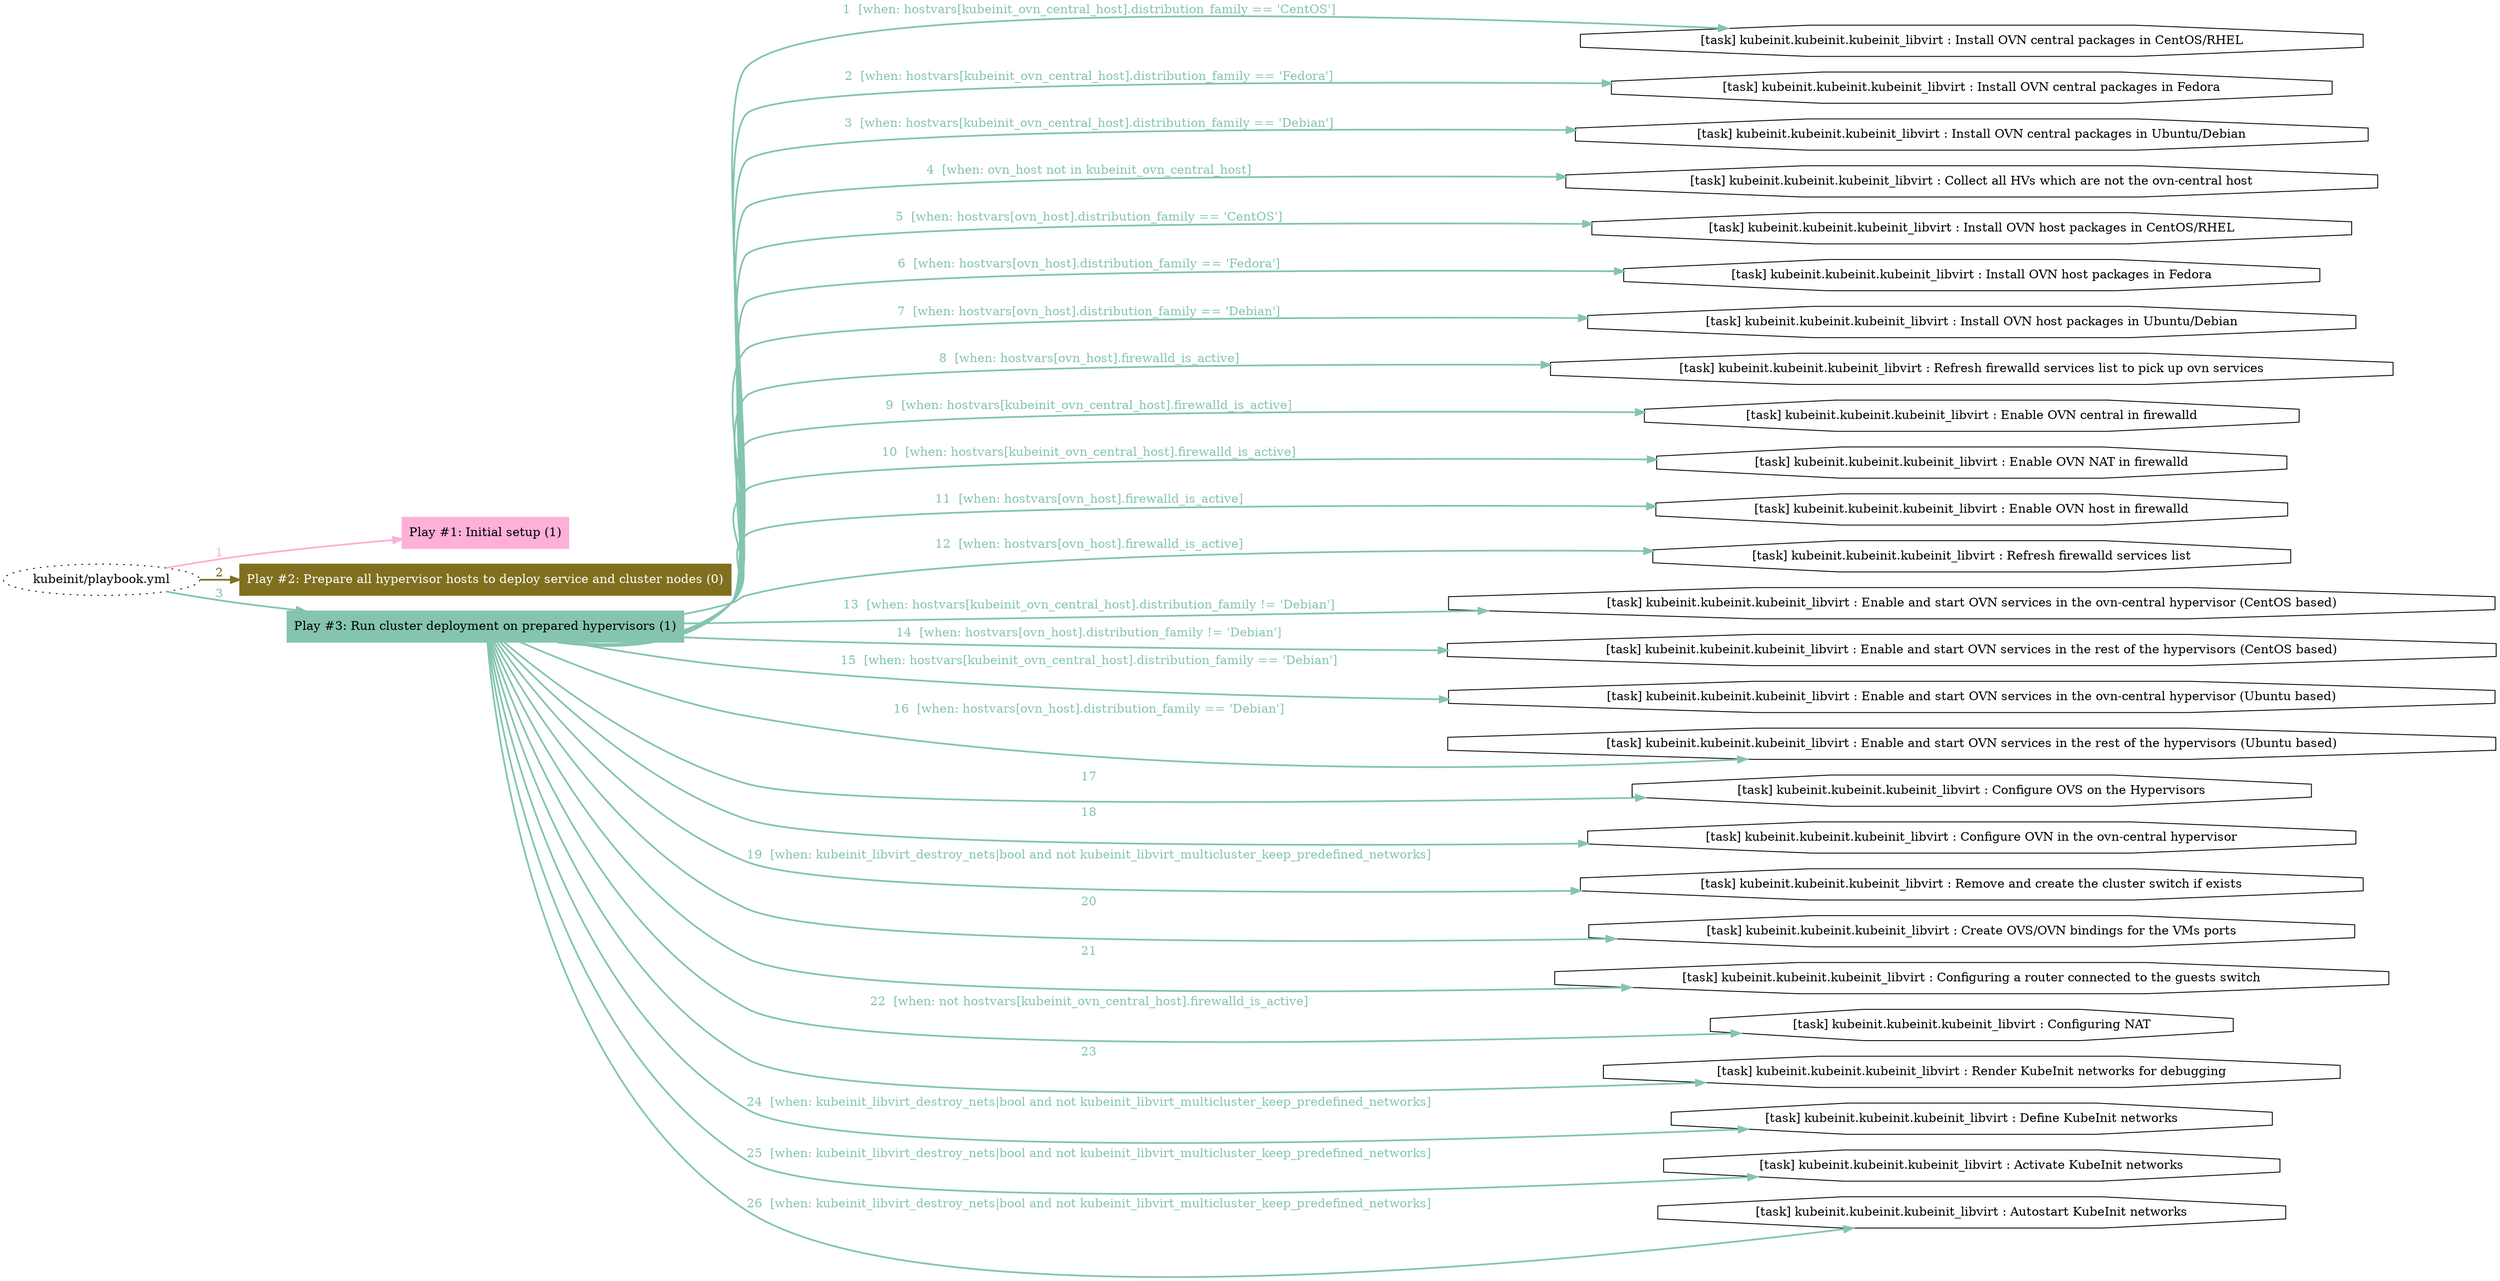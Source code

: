 digraph "kubeinit/playbook.yml "{
	graph [concentrate=true ordering=in rankdir=LR ratio=fill]
	edge [esep=5 sep=10]
	"kubeinit/playbook.yml" [id=root_node style=dotted]
	subgraph "Play #1: Initial setup (1) "{
		"Play #1: Initial setup (1)" [color="#feb0d7" fontcolor="#000000" id="play_68144b31-10b1-4e87-98b8-0eac4704eef7" shape=box style=filled tooltip=localhost]
		"kubeinit/playbook.yml" -> "Play #1: Initial setup (1)" [label=1 color="#feb0d7" fontcolor="#feb0d7" id="edge_5c80995b-dcf5-48c8-80b2-79a9b3af19cb" style=bold]
	}
	subgraph "Play #2: Prepare all hypervisor hosts to deploy service and cluster nodes (0) "{
		"Play #2: Prepare all hypervisor hosts to deploy service and cluster nodes (0)" [color="#7f6f1f" fontcolor="#ffffff" id="play_84d8ec62-cce0-4dea-9f57-b920645a21a8" shape=box style=filled tooltip=""]
		"kubeinit/playbook.yml" -> "Play #2: Prepare all hypervisor hosts to deploy service and cluster nodes (0)" [label=2 color="#7f6f1f" fontcolor="#7f6f1f" id="edge_18539272-d488-4a27-a8e7-23660f06799c" style=bold]
	}
	subgraph "Play #3: Run cluster deployment on prepared hypervisors (1) "{
		"Play #3: Run cluster deployment on prepared hypervisors (1)" [color="#84c4b1" fontcolor="#000000" id="play_7aa310bd-0eec-4929-8f67-d7cf78f135c1" shape=box style=filled tooltip=localhost]
		"kubeinit/playbook.yml" -> "Play #3: Run cluster deployment on prepared hypervisors (1)" [label=3 color="#84c4b1" fontcolor="#84c4b1" id="edge_1bf30fdb-59fc-40b6-a1a6-860c25338cc3" style=bold]
		"task_193aa535-85e3-456f-b1af-017cdc2e529a" [label="[task] kubeinit.kubeinit.kubeinit_libvirt : Install OVN central packages in CentOS/RHEL" id="task_193aa535-85e3-456f-b1af-017cdc2e529a" shape=octagon tooltip="[task] kubeinit.kubeinit.kubeinit_libvirt : Install OVN central packages in CentOS/RHEL"]
		"Play #3: Run cluster deployment on prepared hypervisors (1)" -> "task_193aa535-85e3-456f-b1af-017cdc2e529a" [label="1  [when: hostvars[kubeinit_ovn_central_host].distribution_family == 'CentOS']" color="#84c4b1" fontcolor="#84c4b1" id="edge_cbaddf23-1033-43a7-8e83-7c481aab0e8a" style=bold]
		"task_e856b536-7339-48e0-8da1-d76cc9e377f9" [label="[task] kubeinit.kubeinit.kubeinit_libvirt : Install OVN central packages in Fedora" id="task_e856b536-7339-48e0-8da1-d76cc9e377f9" shape=octagon tooltip="[task] kubeinit.kubeinit.kubeinit_libvirt : Install OVN central packages in Fedora"]
		"Play #3: Run cluster deployment on prepared hypervisors (1)" -> "task_e856b536-7339-48e0-8da1-d76cc9e377f9" [label="2  [when: hostvars[kubeinit_ovn_central_host].distribution_family == 'Fedora']" color="#84c4b1" fontcolor="#84c4b1" id="edge_b5ea0c38-9c49-4ea9-aa8b-96a8fdb7edc1" style=bold]
		"task_989e47bc-ac1e-4563-80e0-d818c630697b" [label="[task] kubeinit.kubeinit.kubeinit_libvirt : Install OVN central packages in Ubuntu/Debian" id="task_989e47bc-ac1e-4563-80e0-d818c630697b" shape=octagon tooltip="[task] kubeinit.kubeinit.kubeinit_libvirt : Install OVN central packages in Ubuntu/Debian"]
		"Play #3: Run cluster deployment on prepared hypervisors (1)" -> "task_989e47bc-ac1e-4563-80e0-d818c630697b" [label="3  [when: hostvars[kubeinit_ovn_central_host].distribution_family == 'Debian']" color="#84c4b1" fontcolor="#84c4b1" id="edge_ca3bbc0d-0c7d-4b23-b62e-0e0a6fb29e4b" style=bold]
		"task_8234e727-ee09-4163-b88d-007f91ff4c58" [label="[task] kubeinit.kubeinit.kubeinit_libvirt : Collect all HVs which are not the ovn-central host" id="task_8234e727-ee09-4163-b88d-007f91ff4c58" shape=octagon tooltip="[task] kubeinit.kubeinit.kubeinit_libvirt : Collect all HVs which are not the ovn-central host"]
		"Play #3: Run cluster deployment on prepared hypervisors (1)" -> "task_8234e727-ee09-4163-b88d-007f91ff4c58" [label="4  [when: ovn_host not in kubeinit_ovn_central_host]" color="#84c4b1" fontcolor="#84c4b1" id="edge_8897e268-6ee5-4257-9fef-4e6cb8afdbb9" style=bold]
		"task_795274a1-515a-46db-8d1a-b8c3a46e5e33" [label="[task] kubeinit.kubeinit.kubeinit_libvirt : Install OVN host packages in CentOS/RHEL" id="task_795274a1-515a-46db-8d1a-b8c3a46e5e33" shape=octagon tooltip="[task] kubeinit.kubeinit.kubeinit_libvirt : Install OVN host packages in CentOS/RHEL"]
		"Play #3: Run cluster deployment on prepared hypervisors (1)" -> "task_795274a1-515a-46db-8d1a-b8c3a46e5e33" [label="5  [when: hostvars[ovn_host].distribution_family == 'CentOS']" color="#84c4b1" fontcolor="#84c4b1" id="edge_bb28f7cd-70ff-4cd0-9f63-53dbad9bd884" style=bold]
		"task_d4a0bde0-f6bd-41b2-a7c6-9d4b15d131d7" [label="[task] kubeinit.kubeinit.kubeinit_libvirt : Install OVN host packages in Fedora" id="task_d4a0bde0-f6bd-41b2-a7c6-9d4b15d131d7" shape=octagon tooltip="[task] kubeinit.kubeinit.kubeinit_libvirt : Install OVN host packages in Fedora"]
		"Play #3: Run cluster deployment on prepared hypervisors (1)" -> "task_d4a0bde0-f6bd-41b2-a7c6-9d4b15d131d7" [label="6  [when: hostvars[ovn_host].distribution_family == 'Fedora']" color="#84c4b1" fontcolor="#84c4b1" id="edge_9ad798dd-89cb-4e44-8f4a-6dd063387694" style=bold]
		"task_b228d98a-1daa-455b-9fed-019acdc8941b" [label="[task] kubeinit.kubeinit.kubeinit_libvirt : Install OVN host packages in Ubuntu/Debian" id="task_b228d98a-1daa-455b-9fed-019acdc8941b" shape=octagon tooltip="[task] kubeinit.kubeinit.kubeinit_libvirt : Install OVN host packages in Ubuntu/Debian"]
		"Play #3: Run cluster deployment on prepared hypervisors (1)" -> "task_b228d98a-1daa-455b-9fed-019acdc8941b" [label="7  [when: hostvars[ovn_host].distribution_family == 'Debian']" color="#84c4b1" fontcolor="#84c4b1" id="edge_8219907e-6135-4c6b-b8b6-046999aeaa46" style=bold]
		"task_e31bbd27-e193-4f51-a920-4db0aeffa3a8" [label="[task] kubeinit.kubeinit.kubeinit_libvirt : Refresh firewalld services list to pick up ovn services" id="task_e31bbd27-e193-4f51-a920-4db0aeffa3a8" shape=octagon tooltip="[task] kubeinit.kubeinit.kubeinit_libvirt : Refresh firewalld services list to pick up ovn services"]
		"Play #3: Run cluster deployment on prepared hypervisors (1)" -> "task_e31bbd27-e193-4f51-a920-4db0aeffa3a8" [label="8  [when: hostvars[ovn_host].firewalld_is_active]" color="#84c4b1" fontcolor="#84c4b1" id="edge_af8cc582-e100-4022-8900-55cb129170ab" style=bold]
		"task_37f3989a-399d-47d6-998a-18030a1edf26" [label="[task] kubeinit.kubeinit.kubeinit_libvirt : Enable OVN central in firewalld" id="task_37f3989a-399d-47d6-998a-18030a1edf26" shape=octagon tooltip="[task] kubeinit.kubeinit.kubeinit_libvirt : Enable OVN central in firewalld"]
		"Play #3: Run cluster deployment on prepared hypervisors (1)" -> "task_37f3989a-399d-47d6-998a-18030a1edf26" [label="9  [when: hostvars[kubeinit_ovn_central_host].firewalld_is_active]" color="#84c4b1" fontcolor="#84c4b1" id="edge_af63bc1a-c436-4a63-b9f2-8cc498da41df" style=bold]
		"task_ab9d1630-96a0-4ddb-8886-d35e8d3400bd" [label="[task] kubeinit.kubeinit.kubeinit_libvirt : Enable OVN NAT in firewalld" id="task_ab9d1630-96a0-4ddb-8886-d35e8d3400bd" shape=octagon tooltip="[task] kubeinit.kubeinit.kubeinit_libvirt : Enable OVN NAT in firewalld"]
		"Play #3: Run cluster deployment on prepared hypervisors (1)" -> "task_ab9d1630-96a0-4ddb-8886-d35e8d3400bd" [label="10  [when: hostvars[kubeinit_ovn_central_host].firewalld_is_active]" color="#84c4b1" fontcolor="#84c4b1" id="edge_8e6df574-094c-4d6d-9a63-b15d2bab1c85" style=bold]
		"task_e3d342eb-9bf9-484b-9e07-719b2f3fd219" [label="[task] kubeinit.kubeinit.kubeinit_libvirt : Enable OVN host in firewalld" id="task_e3d342eb-9bf9-484b-9e07-719b2f3fd219" shape=octagon tooltip="[task] kubeinit.kubeinit.kubeinit_libvirt : Enable OVN host in firewalld"]
		"Play #3: Run cluster deployment on prepared hypervisors (1)" -> "task_e3d342eb-9bf9-484b-9e07-719b2f3fd219" [label="11  [when: hostvars[ovn_host].firewalld_is_active]" color="#84c4b1" fontcolor="#84c4b1" id="edge_0b3a630a-0c5f-4d45-90d0-362d91059c3d" style=bold]
		"task_ccada0b0-baec-44ee-a5f9-dd71ed797231" [label="[task] kubeinit.kubeinit.kubeinit_libvirt : Refresh firewalld services list" id="task_ccada0b0-baec-44ee-a5f9-dd71ed797231" shape=octagon tooltip="[task] kubeinit.kubeinit.kubeinit_libvirt : Refresh firewalld services list"]
		"Play #3: Run cluster deployment on prepared hypervisors (1)" -> "task_ccada0b0-baec-44ee-a5f9-dd71ed797231" [label="12  [when: hostvars[ovn_host].firewalld_is_active]" color="#84c4b1" fontcolor="#84c4b1" id="edge_dfcf5394-83d1-44a6-a82c-e441dd890006" style=bold]
		"task_b6e734af-62c7-43fe-b2ab-906b74668a15" [label="[task] kubeinit.kubeinit.kubeinit_libvirt : Enable and start OVN services in the ovn-central hypervisor (CentOS based)" id="task_b6e734af-62c7-43fe-b2ab-906b74668a15" shape=octagon tooltip="[task] kubeinit.kubeinit.kubeinit_libvirt : Enable and start OVN services in the ovn-central hypervisor (CentOS based)"]
		"Play #3: Run cluster deployment on prepared hypervisors (1)" -> "task_b6e734af-62c7-43fe-b2ab-906b74668a15" [label="13  [when: hostvars[kubeinit_ovn_central_host].distribution_family != 'Debian']" color="#84c4b1" fontcolor="#84c4b1" id="edge_c85ab188-a77e-4e08-8ad8-8e902a924bef" style=bold]
		"task_6ac59792-713b-4a53-bf47-6a5b33bb458d" [label="[task] kubeinit.kubeinit.kubeinit_libvirt : Enable and start OVN services in the rest of the hypervisors (CentOS based)" id="task_6ac59792-713b-4a53-bf47-6a5b33bb458d" shape=octagon tooltip="[task] kubeinit.kubeinit.kubeinit_libvirt : Enable and start OVN services in the rest of the hypervisors (CentOS based)"]
		"Play #3: Run cluster deployment on prepared hypervisors (1)" -> "task_6ac59792-713b-4a53-bf47-6a5b33bb458d" [label="14  [when: hostvars[ovn_host].distribution_family != 'Debian']" color="#84c4b1" fontcolor="#84c4b1" id="edge_cfcc7bbf-c854-49b9-af4e-f04fc1fe16a6" style=bold]
		"task_8f6fc647-10be-4424-91c0-6c904bbfcf67" [label="[task] kubeinit.kubeinit.kubeinit_libvirt : Enable and start OVN services in the ovn-central hypervisor (Ubuntu based)" id="task_8f6fc647-10be-4424-91c0-6c904bbfcf67" shape=octagon tooltip="[task] kubeinit.kubeinit.kubeinit_libvirt : Enable and start OVN services in the ovn-central hypervisor (Ubuntu based)"]
		"Play #3: Run cluster deployment on prepared hypervisors (1)" -> "task_8f6fc647-10be-4424-91c0-6c904bbfcf67" [label="15  [when: hostvars[kubeinit_ovn_central_host].distribution_family == 'Debian']" color="#84c4b1" fontcolor="#84c4b1" id="edge_6bc6bd51-79fc-4c89-951c-1f2556b6f781" style=bold]
		"task_80320036-482e-4298-bbdb-6211708844d7" [label="[task] kubeinit.kubeinit.kubeinit_libvirt : Enable and start OVN services in the rest of the hypervisors (Ubuntu based)" id="task_80320036-482e-4298-bbdb-6211708844d7" shape=octagon tooltip="[task] kubeinit.kubeinit.kubeinit_libvirt : Enable and start OVN services in the rest of the hypervisors (Ubuntu based)"]
		"Play #3: Run cluster deployment on prepared hypervisors (1)" -> "task_80320036-482e-4298-bbdb-6211708844d7" [label="16  [when: hostvars[ovn_host].distribution_family == 'Debian']" color="#84c4b1" fontcolor="#84c4b1" id="edge_2301c9a3-c788-4f86-82e5-a1d2abac551c" style=bold]
		"task_fda1b39b-35b8-4a59-a249-449ae680cc97" [label="[task] kubeinit.kubeinit.kubeinit_libvirt : Configure OVS on the Hypervisors" id="task_fda1b39b-35b8-4a59-a249-449ae680cc97" shape=octagon tooltip="[task] kubeinit.kubeinit.kubeinit_libvirt : Configure OVS on the Hypervisors"]
		"Play #3: Run cluster deployment on prepared hypervisors (1)" -> "task_fda1b39b-35b8-4a59-a249-449ae680cc97" [label=17 color="#84c4b1" fontcolor="#84c4b1" id="edge_b43d1c19-f980-4722-ba93-cd34666838bc" style=bold]
		"task_73b94c24-ba0b-4880-870e-c4ffab76067f" [label="[task] kubeinit.kubeinit.kubeinit_libvirt : Configure OVN in the ovn-central hypervisor" id="task_73b94c24-ba0b-4880-870e-c4ffab76067f" shape=octagon tooltip="[task] kubeinit.kubeinit.kubeinit_libvirt : Configure OVN in the ovn-central hypervisor"]
		"Play #3: Run cluster deployment on prepared hypervisors (1)" -> "task_73b94c24-ba0b-4880-870e-c4ffab76067f" [label=18 color="#84c4b1" fontcolor="#84c4b1" id="edge_02257cb5-3893-4398-aa14-0e3f9b98273a" style=bold]
		"task_486cffd1-85e7-4c9e-890f-1f109b84fdc9" [label="[task] kubeinit.kubeinit.kubeinit_libvirt : Remove and create the cluster switch if exists" id="task_486cffd1-85e7-4c9e-890f-1f109b84fdc9" shape=octagon tooltip="[task] kubeinit.kubeinit.kubeinit_libvirt : Remove and create the cluster switch if exists"]
		"Play #3: Run cluster deployment on prepared hypervisors (1)" -> "task_486cffd1-85e7-4c9e-890f-1f109b84fdc9" [label="19  [when: kubeinit_libvirt_destroy_nets|bool and not kubeinit_libvirt_multicluster_keep_predefined_networks]" color="#84c4b1" fontcolor="#84c4b1" id="edge_e41fcf82-e8a0-4e79-b827-810de351fd21" style=bold]
		"task_be610e4c-22ba-426b-bcb1-144e3e10492b" [label="[task] kubeinit.kubeinit.kubeinit_libvirt : Create OVS/OVN bindings for the VMs ports" id="task_be610e4c-22ba-426b-bcb1-144e3e10492b" shape=octagon tooltip="[task] kubeinit.kubeinit.kubeinit_libvirt : Create OVS/OVN bindings for the VMs ports"]
		"Play #3: Run cluster deployment on prepared hypervisors (1)" -> "task_be610e4c-22ba-426b-bcb1-144e3e10492b" [label=20 color="#84c4b1" fontcolor="#84c4b1" id="edge_f3e0c74e-e67a-4be5-a015-0387197c431c" style=bold]
		"task_8bc1dbdb-cdb8-4a68-a587-4b72101e6690" [label="[task] kubeinit.kubeinit.kubeinit_libvirt : Configuring a router connected to the guests switch" id="task_8bc1dbdb-cdb8-4a68-a587-4b72101e6690" shape=octagon tooltip="[task] kubeinit.kubeinit.kubeinit_libvirt : Configuring a router connected to the guests switch"]
		"Play #3: Run cluster deployment on prepared hypervisors (1)" -> "task_8bc1dbdb-cdb8-4a68-a587-4b72101e6690" [label=21 color="#84c4b1" fontcolor="#84c4b1" id="edge_f594bf9d-2678-43ff-bdf7-3892c0e35923" style=bold]
		"task_4c229b2d-e90b-4701-ae31-49c79f8256d1" [label="[task] kubeinit.kubeinit.kubeinit_libvirt : Configuring NAT" id="task_4c229b2d-e90b-4701-ae31-49c79f8256d1" shape=octagon tooltip="[task] kubeinit.kubeinit.kubeinit_libvirt : Configuring NAT"]
		"Play #3: Run cluster deployment on prepared hypervisors (1)" -> "task_4c229b2d-e90b-4701-ae31-49c79f8256d1" [label="22  [when: not hostvars[kubeinit_ovn_central_host].firewalld_is_active]" color="#84c4b1" fontcolor="#84c4b1" id="edge_f436bd8b-8677-439c-a5e4-9bd4b0100290" style=bold]
		"task_5296bba7-5d63-4fc6-aaec-577b9dab6603" [label="[task] kubeinit.kubeinit.kubeinit_libvirt : Render KubeInit networks for debugging" id="task_5296bba7-5d63-4fc6-aaec-577b9dab6603" shape=octagon tooltip="[task] kubeinit.kubeinit.kubeinit_libvirt : Render KubeInit networks for debugging"]
		"Play #3: Run cluster deployment on prepared hypervisors (1)" -> "task_5296bba7-5d63-4fc6-aaec-577b9dab6603" [label=23 color="#84c4b1" fontcolor="#84c4b1" id="edge_6732fb7a-f139-4e37-83aa-c54eab6639fd" style=bold]
		"task_c9820f9c-b05d-4c19-8f9e-0e486139be17" [label="[task] kubeinit.kubeinit.kubeinit_libvirt : Define KubeInit networks" id="task_c9820f9c-b05d-4c19-8f9e-0e486139be17" shape=octagon tooltip="[task] kubeinit.kubeinit.kubeinit_libvirt : Define KubeInit networks"]
		"Play #3: Run cluster deployment on prepared hypervisors (1)" -> "task_c9820f9c-b05d-4c19-8f9e-0e486139be17" [label="24  [when: kubeinit_libvirt_destroy_nets|bool and not kubeinit_libvirt_multicluster_keep_predefined_networks]" color="#84c4b1" fontcolor="#84c4b1" id="edge_8b1b0648-7c82-4834-8f38-31ebe9114627" style=bold]
		"task_cccbc7c1-63b4-4060-b4ef-acf47f39b302" [label="[task] kubeinit.kubeinit.kubeinit_libvirt : Activate KubeInit networks" id="task_cccbc7c1-63b4-4060-b4ef-acf47f39b302" shape=octagon tooltip="[task] kubeinit.kubeinit.kubeinit_libvirt : Activate KubeInit networks"]
		"Play #3: Run cluster deployment on prepared hypervisors (1)" -> "task_cccbc7c1-63b4-4060-b4ef-acf47f39b302" [label="25  [when: kubeinit_libvirt_destroy_nets|bool and not kubeinit_libvirt_multicluster_keep_predefined_networks]" color="#84c4b1" fontcolor="#84c4b1" id="edge_3b174899-146f-42dc-a623-c7562d7da668" style=bold]
		"task_bdaa70e7-3d78-4015-a646-ab89a1f4a0eb" [label="[task] kubeinit.kubeinit.kubeinit_libvirt : Autostart KubeInit networks" id="task_bdaa70e7-3d78-4015-a646-ab89a1f4a0eb" shape=octagon tooltip="[task] kubeinit.kubeinit.kubeinit_libvirt : Autostart KubeInit networks"]
		"Play #3: Run cluster deployment on prepared hypervisors (1)" -> "task_bdaa70e7-3d78-4015-a646-ab89a1f4a0eb" [label="26  [when: kubeinit_libvirt_destroy_nets|bool and not kubeinit_libvirt_multicluster_keep_predefined_networks]" color="#84c4b1" fontcolor="#84c4b1" id="edge_0f277dd0-013b-48c3-b4af-88175221d903" style=bold]
	}
}
